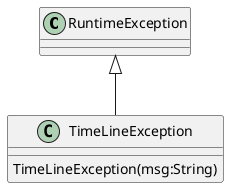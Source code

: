 @startuml

RuntimeException <|-- TimeLineException
class TimeLineException{
    TimeLineException(msg:String)
}

@enduml